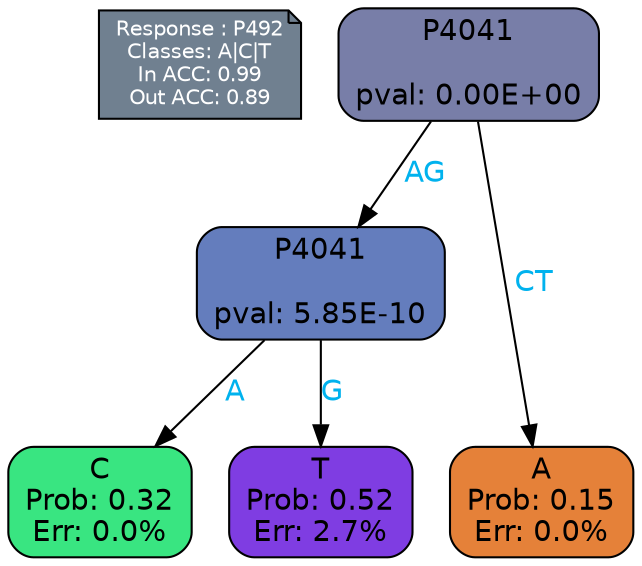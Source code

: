 digraph Tree {
node [shape=box, style="filled, rounded", color="black", fontname=helvetica] ;
graph [ranksep=equally, splines=polylines, bgcolor=transparent, dpi=600] ;
edge [fontname=helvetica] ;
LEGEND [label="Response : P492
Classes: A|C|T
In ACC: 0.99
Out ACC: 0.89
",shape=note,align=left,style=filled,fillcolor="slategray",fontcolor="white",fontsize=10];1 [label="P4041

pval: 0.00E+00", fillcolor="#787ea8"] ;
2 [label="P4041

pval: 5.85E-10", fillcolor="#647dbd"] ;
3 [label="C
Prob: 0.32
Err: 0.0%", fillcolor="#39e581"] ;
4 [label="T
Prob: 0.52
Err: 2.7%", fillcolor="#7f3de2"] ;
5 [label="A
Prob: 0.15
Err: 0.0%", fillcolor="#e58139"] ;
1 -> 2 [label="AG",fontcolor=deepskyblue2] ;
1 -> 5 [label="CT",fontcolor=deepskyblue2] ;
2 -> 3 [label="A",fontcolor=deepskyblue2] ;
2 -> 4 [label="G",fontcolor=deepskyblue2] ;
{rank = same; 3;4;5;}{rank = same; LEGEND;1;}}